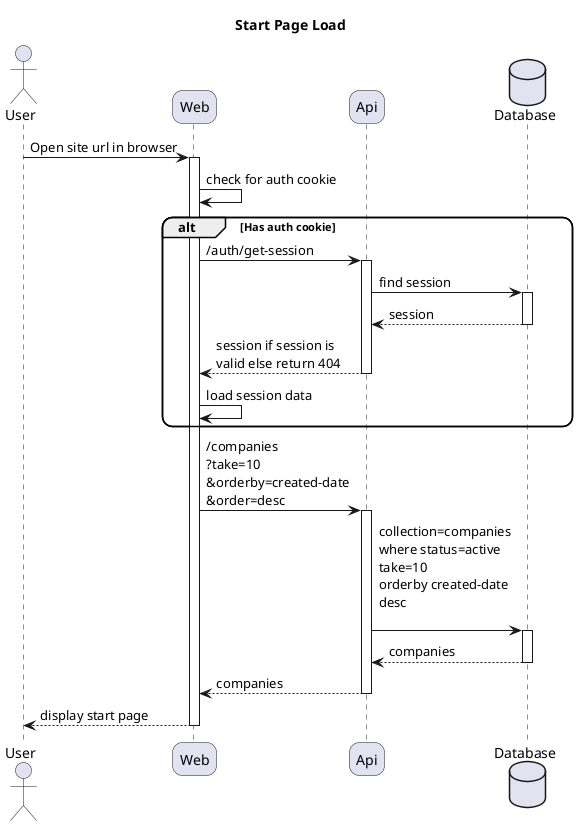 @startuml StartPageLoad

title Start Page Load

skinparam maxMessageSize 150
skinparam RoundCorner 20

actor user as "User"
participant web as "Web"
participant api as "Api"
database db as "Database"

user -> web ++ : Open site url in browser
    web -> web : check for auth cookie
    alt Has auth cookie
        web -> api ++ : /auth/get-session
            api -> db ++ : find session
                return session
            return session if session is valid else return 404
        web -> web : load session data
    end

    web -> api ++ : /companies\n?take=10\n&orderby=created-date\n&order=desc
        api -> db ++ : collection=companies\nwhere status=active\ntake=10\norderby created-date desc\n
            return companies
        return companies
    return display start page

@enduml
